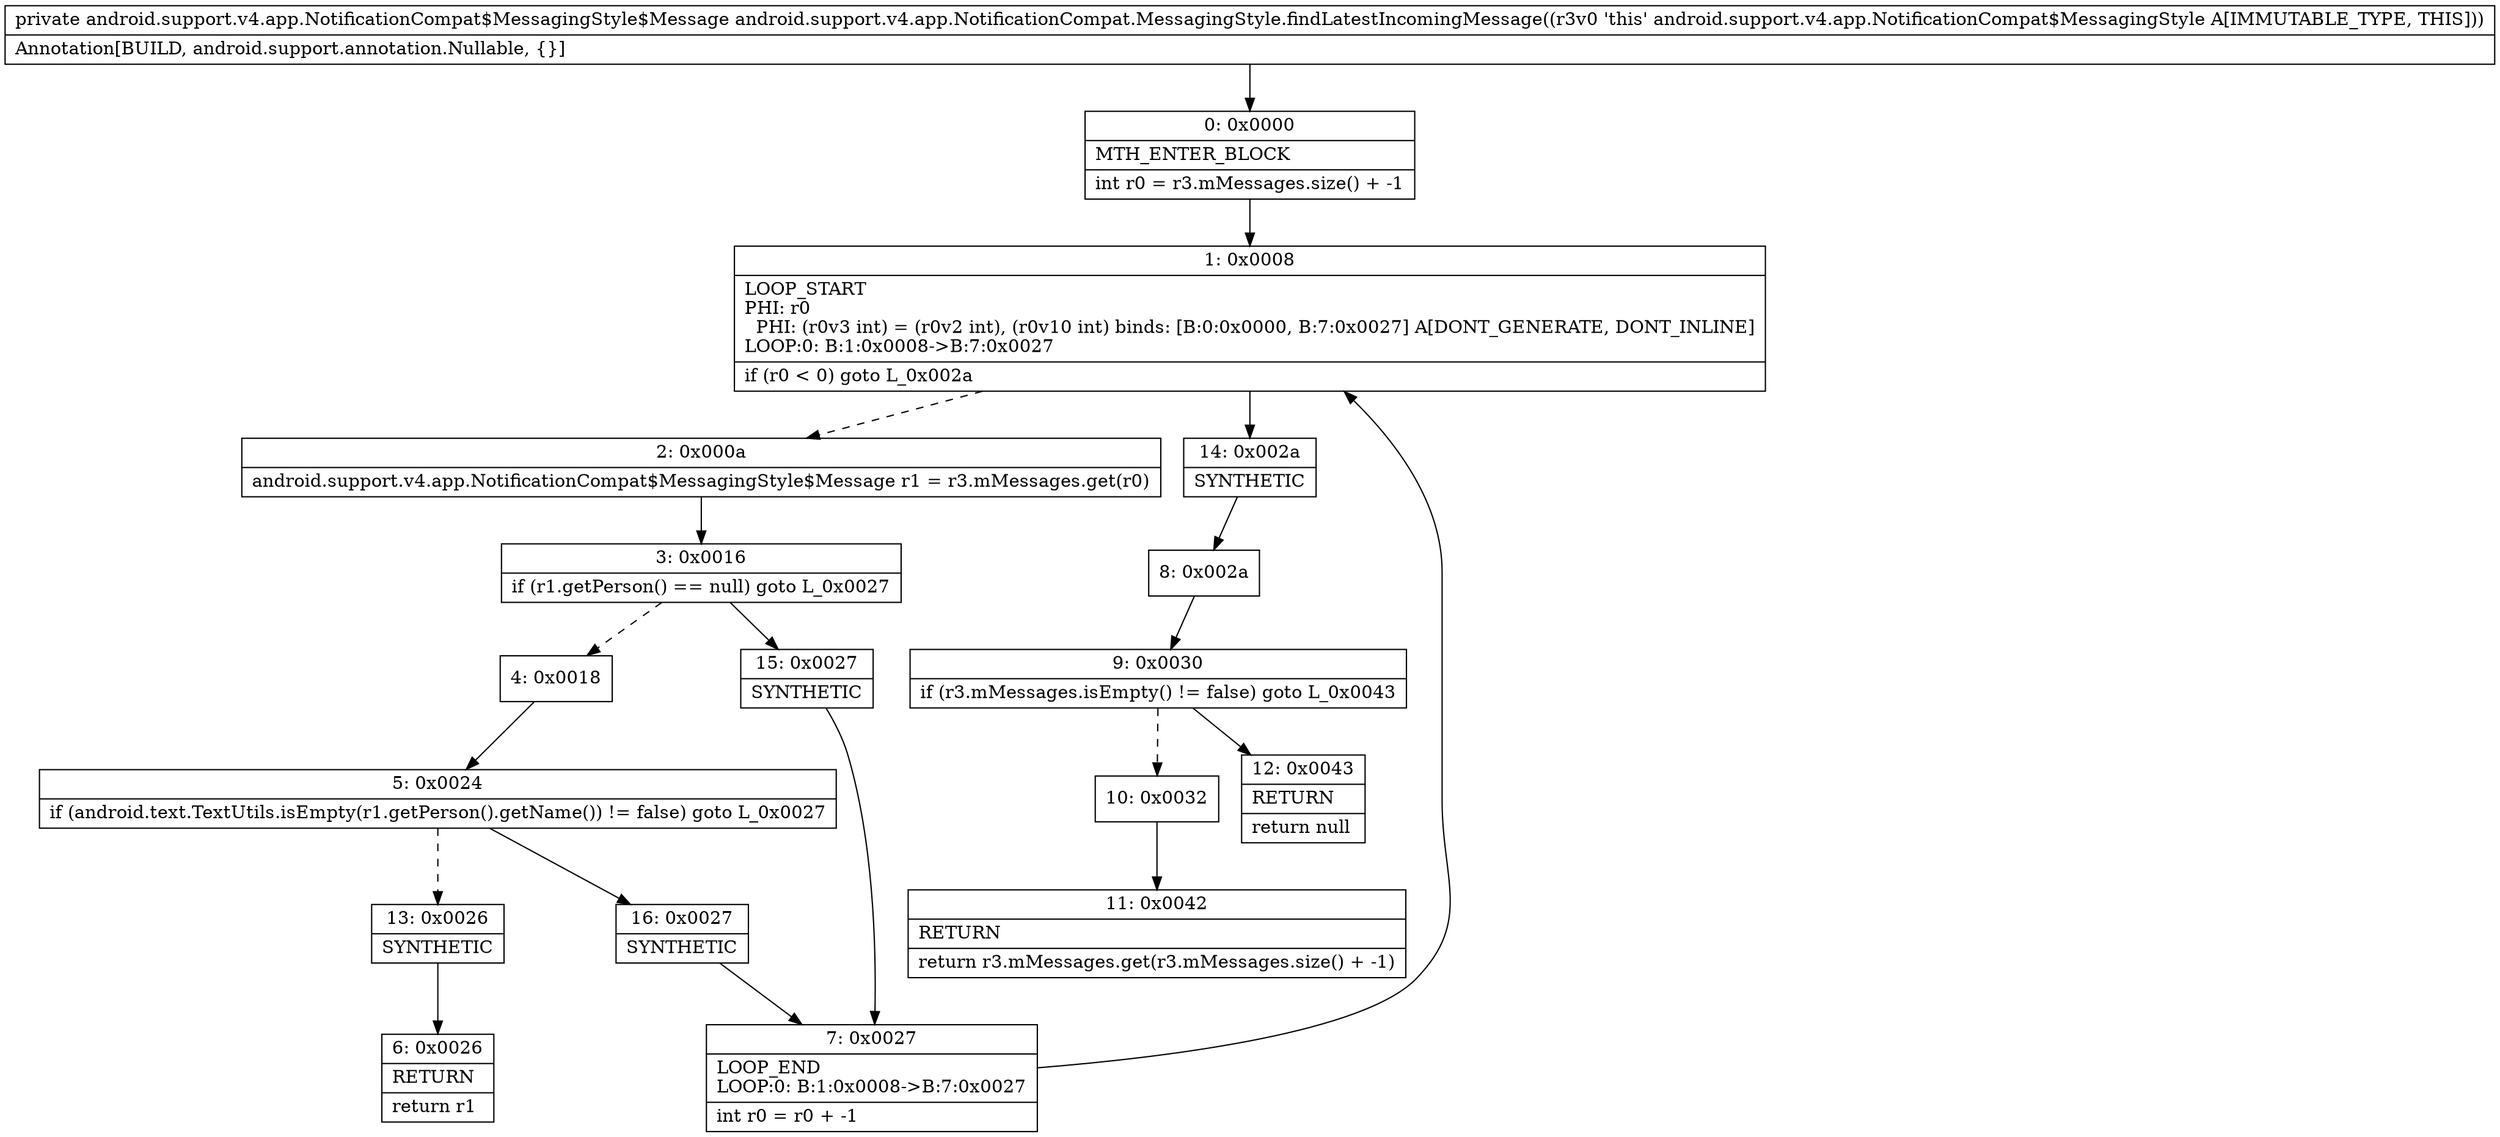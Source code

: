 digraph "CFG forandroid.support.v4.app.NotificationCompat.MessagingStyle.findLatestIncomingMessage()Landroid\/support\/v4\/app\/NotificationCompat$MessagingStyle$Message;" {
Node_0 [shape=record,label="{0\:\ 0x0000|MTH_ENTER_BLOCK\l|int r0 = r3.mMessages.size() + \-1\l}"];
Node_1 [shape=record,label="{1\:\ 0x0008|LOOP_START\lPHI: r0 \l  PHI: (r0v3 int) = (r0v2 int), (r0v10 int) binds: [B:0:0x0000, B:7:0x0027] A[DONT_GENERATE, DONT_INLINE]\lLOOP:0: B:1:0x0008\-\>B:7:0x0027\l|if (r0 \< 0) goto L_0x002a\l}"];
Node_2 [shape=record,label="{2\:\ 0x000a|android.support.v4.app.NotificationCompat$MessagingStyle$Message r1 = r3.mMessages.get(r0)\l}"];
Node_3 [shape=record,label="{3\:\ 0x0016|if (r1.getPerson() == null) goto L_0x0027\l}"];
Node_4 [shape=record,label="{4\:\ 0x0018}"];
Node_5 [shape=record,label="{5\:\ 0x0024|if (android.text.TextUtils.isEmpty(r1.getPerson().getName()) != false) goto L_0x0027\l}"];
Node_6 [shape=record,label="{6\:\ 0x0026|RETURN\l|return r1\l}"];
Node_7 [shape=record,label="{7\:\ 0x0027|LOOP_END\lLOOP:0: B:1:0x0008\-\>B:7:0x0027\l|int r0 = r0 + \-1\l}"];
Node_8 [shape=record,label="{8\:\ 0x002a}"];
Node_9 [shape=record,label="{9\:\ 0x0030|if (r3.mMessages.isEmpty() != false) goto L_0x0043\l}"];
Node_10 [shape=record,label="{10\:\ 0x0032}"];
Node_11 [shape=record,label="{11\:\ 0x0042|RETURN\l|return r3.mMessages.get(r3.mMessages.size() + \-1)\l}"];
Node_12 [shape=record,label="{12\:\ 0x0043|RETURN\l|return null\l}"];
Node_13 [shape=record,label="{13\:\ 0x0026|SYNTHETIC\l}"];
Node_14 [shape=record,label="{14\:\ 0x002a|SYNTHETIC\l}"];
Node_15 [shape=record,label="{15\:\ 0x0027|SYNTHETIC\l}"];
Node_16 [shape=record,label="{16\:\ 0x0027|SYNTHETIC\l}"];
MethodNode[shape=record,label="{private android.support.v4.app.NotificationCompat$MessagingStyle$Message android.support.v4.app.NotificationCompat.MessagingStyle.findLatestIncomingMessage((r3v0 'this' android.support.v4.app.NotificationCompat$MessagingStyle A[IMMUTABLE_TYPE, THIS]))  | Annotation[BUILD, android.support.annotation.Nullable, \{\}]\l}"];
MethodNode -> Node_0;
Node_0 -> Node_1;
Node_1 -> Node_2[style=dashed];
Node_1 -> Node_14;
Node_2 -> Node_3;
Node_3 -> Node_4[style=dashed];
Node_3 -> Node_15;
Node_4 -> Node_5;
Node_5 -> Node_13[style=dashed];
Node_5 -> Node_16;
Node_7 -> Node_1;
Node_8 -> Node_9;
Node_9 -> Node_10[style=dashed];
Node_9 -> Node_12;
Node_10 -> Node_11;
Node_13 -> Node_6;
Node_14 -> Node_8;
Node_15 -> Node_7;
Node_16 -> Node_7;
}

